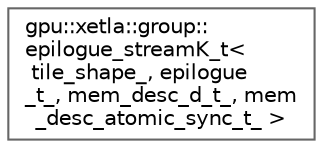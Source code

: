 digraph "Graphical Class Hierarchy"
{
 // LATEX_PDF_SIZE
  bgcolor="transparent";
  edge [fontname=Helvetica,fontsize=10,labelfontname=Helvetica,labelfontsize=10];
  node [fontname=Helvetica,fontsize=10,shape=box,height=0.2,width=0.4];
  rankdir="LR";
  Node0 [id="Node000000",label="gpu::xetla::group::\lepilogue_streamK_t\<\l tile_shape_, epilogue\l_t_, mem_desc_d_t_, mem\l_desc_atomic_sync_t_ \>",height=0.2,width=0.4,color="grey40", fillcolor="white", style="filled",URL="$structgpu_1_1xetla_1_1group_1_1epilogue__streamK__t.html",tooltip="Is the epilogue functor specialized for streamK."];
}
